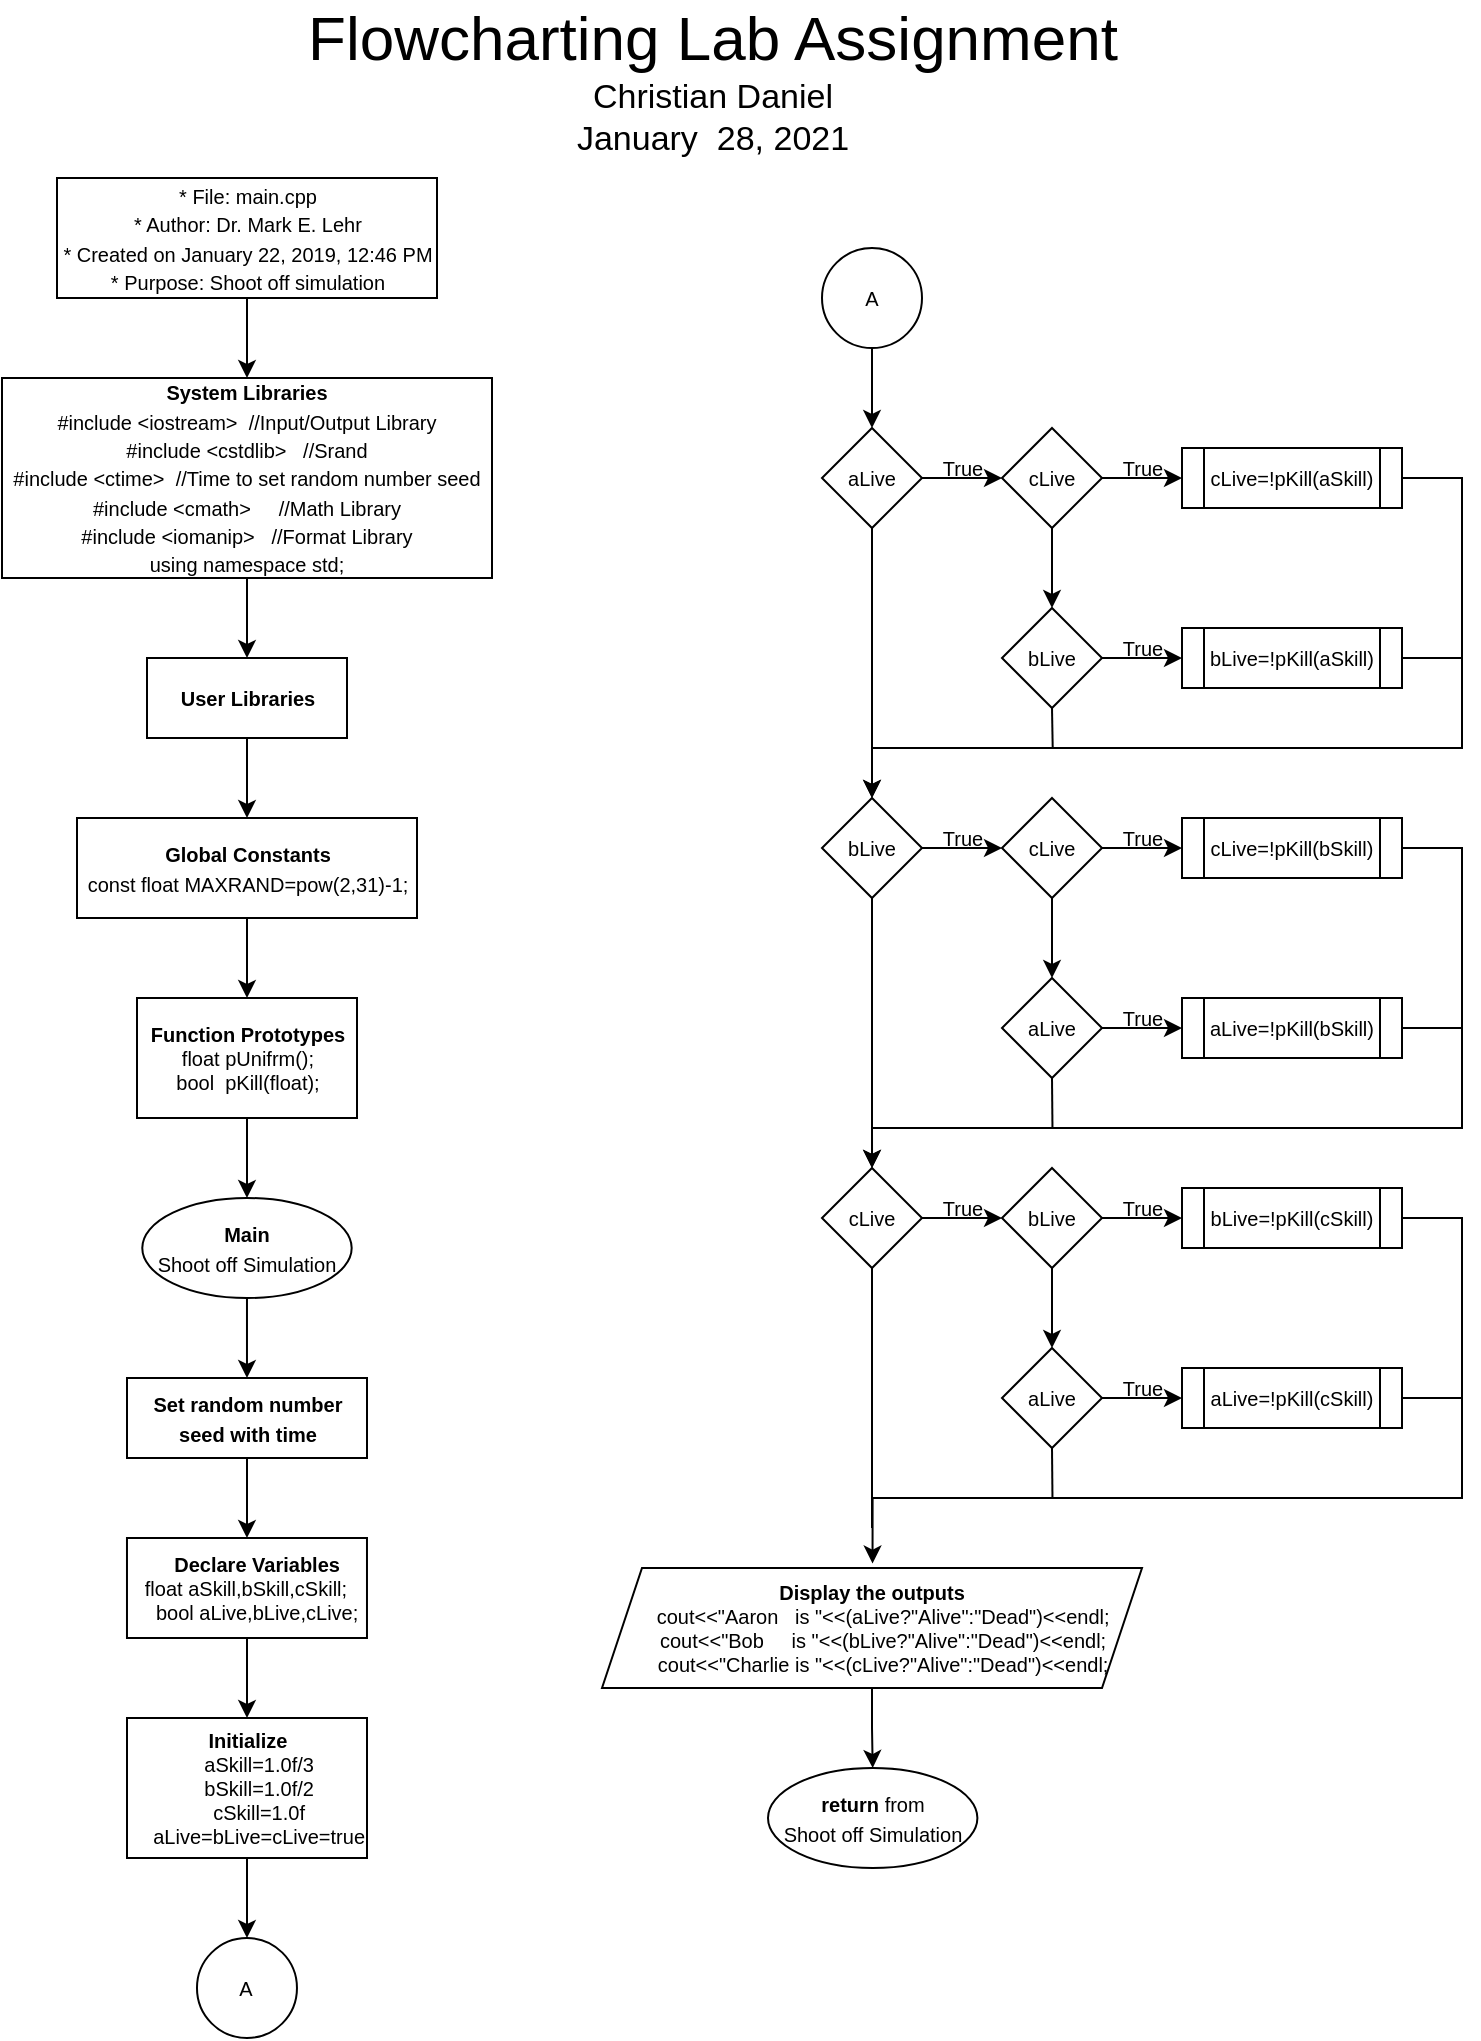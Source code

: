 <mxfile version="14.2.7" type="device"><diagram id="Jr7jVmDBhXuX7XzUZkqg" name="Page-1"><mxGraphModel dx="1848" dy="1092" grid="1" gridSize="10" guides="1" tooltips="1" connect="1" arrows="0" fold="1" page="1" pageScale="1" pageWidth="850" pageHeight="1100" math="0" shadow="0"><root><mxCell id="0"/><mxCell id="1" parent="0"/><mxCell id="pDzZOSUsldmG5h4pvqWL-9" style="edgeStyle=none;rounded=0;orthogonalLoop=1;jettySize=auto;html=1;exitX=0.5;exitY=1;exitDx=0;exitDy=0;entryX=0.5;entryY=0;entryDx=0;entryDy=0;" edge="1" parent="1" source="pDzZOSUsldmG5h4pvqWL-1" target="pDzZOSUsldmG5h4pvqWL-2"><mxGeometry relative="1" as="geometry"/></mxCell><mxCell id="pDzZOSUsldmG5h4pvqWL-1" value="&lt;font style=&quot;font-size: 10px&quot;&gt;* File: main.cpp&lt;br&gt;* Author: Dr. Mark E. Lehr &lt;br&gt;* Created on January 22, 2019, 12:46 PM &lt;br&gt;* Purpose: Shoot off simulation&lt;/font&gt;" style="rounded=0;whiteSpace=wrap;html=1;" vertex="1" parent="1"><mxGeometry x="97.5" y="120" width="190" height="60" as="geometry"/></mxCell><mxCell id="pDzZOSUsldmG5h4pvqWL-10" style="edgeStyle=none;rounded=0;orthogonalLoop=1;jettySize=auto;html=1;exitX=0.5;exitY=1;exitDx=0;exitDy=0;entryX=0.5;entryY=0;entryDx=0;entryDy=0;" edge="1" parent="1" source="pDzZOSUsldmG5h4pvqWL-2" target="pDzZOSUsldmG5h4pvqWL-3"><mxGeometry relative="1" as="geometry"/></mxCell><mxCell id="pDzZOSUsldmG5h4pvqWL-2" value="&lt;font style=&quot;font-size: 10px&quot;&gt;&lt;b&gt;System Libraries &lt;br&gt;&lt;/b&gt;#include &amp;lt;iostream&amp;gt;&amp;nbsp; //Input/Output Library &lt;br&gt;#include &amp;lt;cstdlib&amp;gt;&amp;nbsp; &amp;nbsp;//Srand &lt;br&gt;#include &amp;lt;ctime&amp;gt;&amp;nbsp; //Time to set random number seed &lt;br&gt;#include &amp;lt;cmath&amp;gt;&amp;nbsp; &amp;nbsp; &amp;nbsp;//Math Library &lt;br&gt;#include &amp;lt;iomanip&amp;gt;&amp;nbsp; &amp;nbsp;//Format Library &lt;br&gt;using namespace std;&lt;/font&gt;" style="rounded=0;whiteSpace=wrap;html=1;strokeColor=#000000;" vertex="1" parent="1"><mxGeometry x="70" y="220" width="245" height="100" as="geometry"/></mxCell><mxCell id="pDzZOSUsldmG5h4pvqWL-11" style="edgeStyle=none;rounded=0;orthogonalLoop=1;jettySize=auto;html=1;exitX=0.5;exitY=1;exitDx=0;exitDy=0;entryX=0.5;entryY=0;entryDx=0;entryDy=0;" edge="1" parent="1" source="pDzZOSUsldmG5h4pvqWL-3" target="pDzZOSUsldmG5h4pvqWL-4"><mxGeometry relative="1" as="geometry"/></mxCell><mxCell id="pDzZOSUsldmG5h4pvqWL-3" value="&lt;font size=&quot;1&quot;&gt;&lt;b&gt;User Libraries&lt;/b&gt;&lt;/font&gt;" style="rounded=0;whiteSpace=wrap;html=1;strokeColor=#000000;" vertex="1" parent="1"><mxGeometry x="142.5" y="360" width="100" height="40" as="geometry"/></mxCell><mxCell id="pDzZOSUsldmG5h4pvqWL-12" style="edgeStyle=none;rounded=0;orthogonalLoop=1;jettySize=auto;html=1;exitX=0.5;exitY=1;exitDx=0;exitDy=0;entryX=0.5;entryY=0;entryDx=0;entryDy=0;" edge="1" parent="1" source="pDzZOSUsldmG5h4pvqWL-4" target="pDzZOSUsldmG5h4pvqWL-5"><mxGeometry relative="1" as="geometry"/></mxCell><mxCell id="pDzZOSUsldmG5h4pvqWL-4" value="&lt;font style=&quot;font-size: 10px&quot;&gt;&lt;b&gt;Global Constants&lt;/b&gt;&lt;br&gt;const float MAXRAND=pow(2,31)-1;&lt;/font&gt;" style="rounded=0;whiteSpace=wrap;html=1;strokeColor=#000000;" vertex="1" parent="1"><mxGeometry x="107.5" y="440" width="170" height="50" as="geometry"/></mxCell><mxCell id="pDzZOSUsldmG5h4pvqWL-14" style="edgeStyle=none;rounded=0;orthogonalLoop=1;jettySize=auto;html=1;exitX=0.5;exitY=1;exitDx=0;exitDy=0;" edge="1" parent="1" source="pDzZOSUsldmG5h4pvqWL-5" target="pDzZOSUsldmG5h4pvqWL-13"><mxGeometry relative="1" as="geometry"/></mxCell><mxCell id="pDzZOSUsldmG5h4pvqWL-5" value="&lt;div style=&quot;font-size: 10px&quot;&gt;&lt;font style=&quot;font-size: 10px&quot;&gt;&lt;b&gt;Function Prototypes&lt;/b&gt;&lt;/font&gt;&lt;/div&gt;&lt;div style=&quot;font-size: 10px&quot;&gt;&lt;font style=&quot;font-size: 10px&quot;&gt;float pUnifrm();&lt;/font&gt;&lt;/div&gt;&lt;div style=&quot;font-size: 10px&quot;&gt;&lt;font style=&quot;font-size: 10px&quot;&gt;bool&amp;nbsp; pKill(float);&lt;/font&gt;&lt;/div&gt;" style="rounded=0;whiteSpace=wrap;html=1;strokeColor=#000000;" vertex="1" parent="1"><mxGeometry x="137.5" y="530" width="110" height="60" as="geometry"/></mxCell><mxCell id="pDzZOSUsldmG5h4pvqWL-16" style="edgeStyle=none;rounded=0;orthogonalLoop=1;jettySize=auto;html=1;exitX=0.5;exitY=1;exitDx=0;exitDy=0;" edge="1" parent="1" source="pDzZOSUsldmG5h4pvqWL-13" target="pDzZOSUsldmG5h4pvqWL-15"><mxGeometry relative="1" as="geometry"/></mxCell><mxCell id="pDzZOSUsldmG5h4pvqWL-13" value="&lt;font style=&quot;font-size: 10px&quot;&gt;&lt;b&gt;Main&lt;/b&gt;&lt;br&gt;Shoot off Simulation&lt;br&gt;&lt;/font&gt;" style="ellipse;whiteSpace=wrap;html=1;strokeColor=#000000;" vertex="1" parent="1"><mxGeometry x="140.14" y="630" width="104.7" height="50" as="geometry"/></mxCell><mxCell id="pDzZOSUsldmG5h4pvqWL-18" style="edgeStyle=none;rounded=0;orthogonalLoop=1;jettySize=auto;html=1;exitX=0.5;exitY=1;exitDx=0;exitDy=0;entryX=0.5;entryY=0;entryDx=0;entryDy=0;" edge="1" parent="1" source="pDzZOSUsldmG5h4pvqWL-15" target="pDzZOSUsldmG5h4pvqWL-17"><mxGeometry relative="1" as="geometry"/></mxCell><mxCell id="pDzZOSUsldmG5h4pvqWL-15" value="&lt;font style=&quot;font-size: 10px&quot;&gt;&lt;b&gt;Set random number seed with time&lt;/b&gt;&lt;/font&gt;" style="rounded=0;whiteSpace=wrap;html=1;strokeColor=#000000;" vertex="1" parent="1"><mxGeometry x="132.5" y="720" width="120" height="40" as="geometry"/></mxCell><mxCell id="pDzZOSUsldmG5h4pvqWL-20" style="edgeStyle=none;rounded=0;orthogonalLoop=1;jettySize=auto;html=1;exitX=0.5;exitY=1;exitDx=0;exitDy=0;entryX=0.5;entryY=0;entryDx=0;entryDy=0;" edge="1" parent="1" source="pDzZOSUsldmG5h4pvqWL-17" target="pDzZOSUsldmG5h4pvqWL-19"><mxGeometry relative="1" as="geometry"/></mxCell><mxCell id="pDzZOSUsldmG5h4pvqWL-17" value="&lt;div style=&quot;font-size: 10px&quot;&gt;&lt;font style=&quot;font-size: 10px&quot;&gt;&amp;nbsp; &amp;nbsp; &lt;b&gt;Declare Variables&lt;/b&gt;&lt;/font&gt;&lt;/div&gt;&lt;div style=&quot;font-size: 10px&quot;&gt;&lt;font style=&quot;font-size: 10px&quot;&gt;float aSkill,bSkill,cSkill;&lt;/font&gt;&lt;/div&gt;&lt;div style=&quot;font-size: 10px&quot;&gt;&lt;font style=&quot;font-size: 10px&quot;&gt;&amp;nbsp; &amp;nbsp; bool aLive,bLive,cLive;&lt;/font&gt;&lt;/div&gt;" style="rounded=0;whiteSpace=wrap;html=1;strokeColor=#000000;" vertex="1" parent="1"><mxGeometry x="132.49" y="800" width="120" height="50" as="geometry"/></mxCell><mxCell id="pDzZOSUsldmG5h4pvqWL-24" style="edgeStyle=none;rounded=0;orthogonalLoop=1;jettySize=auto;html=1;exitX=0.5;exitY=1;exitDx=0;exitDy=0;entryX=0.5;entryY=0;entryDx=0;entryDy=0;" edge="1" parent="1" source="pDzZOSUsldmG5h4pvqWL-19" target="pDzZOSUsldmG5h4pvqWL-23"><mxGeometry relative="1" as="geometry"/></mxCell><mxCell id="pDzZOSUsldmG5h4pvqWL-19" value="&lt;div style=&quot;font-size: 10px&quot;&gt;&lt;font style=&quot;font-size: 10px&quot;&gt;&lt;b&gt;Initialize&lt;/b&gt;&lt;/font&gt;&lt;/div&gt;&lt;div style=&quot;font-size: 10px&quot;&gt;&lt;font style=&quot;font-size: 10px&quot;&gt;&amp;nbsp; &amp;nbsp; aSkill=1.0f/3&lt;/font&gt;&lt;/div&gt;&lt;div style=&quot;font-size: 10px&quot;&gt;&lt;font style=&quot;font-size: 10px&quot;&gt;&amp;nbsp; &amp;nbsp; bSkill=1.0f/2&lt;/font&gt;&lt;/div&gt;&lt;div style=&quot;font-size: 10px&quot;&gt;&lt;font style=&quot;font-size: 10px&quot;&gt;&amp;nbsp; &amp;nbsp; cSkill=1.0f&lt;/font&gt;&lt;/div&gt;&lt;div style=&quot;font-size: 10px&quot;&gt;&lt;font style=&quot;font-size: 10px&quot;&gt;&amp;nbsp; &amp;nbsp; aLive=bLive=cLive=true&lt;/font&gt;&lt;/div&gt;" style="rounded=0;whiteSpace=wrap;html=1;strokeColor=#000000;" vertex="1" parent="1"><mxGeometry x="132.5" y="890" width="120" height="70" as="geometry"/></mxCell><mxCell id="pDzZOSUsldmG5h4pvqWL-23" value="&lt;font style=&quot;font-size: 10px&quot;&gt;A&lt;/font&gt;" style="ellipse;whiteSpace=wrap;html=1;aspect=fixed;strokeColor=#000000;" vertex="1" parent="1"><mxGeometry x="167.49" y="1000" width="50" height="50" as="geometry"/></mxCell><mxCell id="pDzZOSUsldmG5h4pvqWL-27" style="edgeStyle=none;rounded=0;orthogonalLoop=1;jettySize=auto;html=1;exitX=0.5;exitY=1;exitDx=0;exitDy=0;entryX=0.5;entryY=0;entryDx=0;entryDy=0;" edge="1" parent="1" source="pDzZOSUsldmG5h4pvqWL-25" target="pDzZOSUsldmG5h4pvqWL-26"><mxGeometry relative="1" as="geometry"/></mxCell><mxCell id="pDzZOSUsldmG5h4pvqWL-25" value="&lt;font style=&quot;font-size: 10px&quot;&gt;A&lt;/font&gt;" style="ellipse;whiteSpace=wrap;html=1;aspect=fixed;strokeColor=#000000;" vertex="1" parent="1"><mxGeometry x="480" y="155" width="50" height="50" as="geometry"/></mxCell><mxCell id="pDzZOSUsldmG5h4pvqWL-32" style="edgeStyle=none;rounded=0;orthogonalLoop=1;jettySize=auto;html=1;exitX=0.5;exitY=1;exitDx=0;exitDy=0;" edge="1" parent="1" source="pDzZOSUsldmG5h4pvqWL-26" target="pDzZOSUsldmG5h4pvqWL-30"><mxGeometry relative="1" as="geometry"><mxPoint x="480" y="425" as="targetPoint"/><Array as="points"><mxPoint x="505" y="405"/></Array></mxGeometry></mxCell><mxCell id="pDzZOSUsldmG5h4pvqWL-34" style="edgeStyle=none;rounded=0;orthogonalLoop=1;jettySize=auto;html=1;exitX=1;exitY=0.5;exitDx=0;exitDy=0;" edge="1" parent="1" source="pDzZOSUsldmG5h4pvqWL-26" target="pDzZOSUsldmG5h4pvqWL-29"><mxGeometry relative="1" as="geometry"/></mxCell><mxCell id="pDzZOSUsldmG5h4pvqWL-26" value="&lt;font style=&quot;font-size: 10px&quot;&gt;aLive&lt;/font&gt;" style="rhombus;whiteSpace=wrap;html=1;strokeColor=#000000;" vertex="1" parent="1"><mxGeometry x="480" y="245" width="50" height="50" as="geometry"/></mxCell><mxCell id="pDzZOSUsldmG5h4pvqWL-41" style="edgeStyle=orthogonalEdgeStyle;rounded=0;orthogonalLoop=1;jettySize=auto;html=1;entryX=0.5;entryY=0;entryDx=0;entryDy=0;exitX=1;exitY=0.5;exitDx=0;exitDy=0;" edge="1" parent="1" source="pDzZOSUsldmG5h4pvqWL-62" target="pDzZOSUsldmG5h4pvqWL-30"><mxGeometry relative="1" as="geometry"><mxPoint x="790" y="405" as="targetPoint"/><mxPoint x="780" y="270" as="sourcePoint"/><Array as="points"><mxPoint x="800" y="270"/><mxPoint x="800" y="405"/><mxPoint x="505" y="405"/></Array></mxGeometry></mxCell><mxCell id="pDzZOSUsldmG5h4pvqWL-35" style="edgeStyle=none;rounded=0;orthogonalLoop=1;jettySize=auto;html=1;exitX=1;exitY=0.5;exitDx=0;exitDy=0;" edge="1" parent="1" source="pDzZOSUsldmG5h4pvqWL-29"><mxGeometry relative="1" as="geometry"><mxPoint x="660" y="270" as="targetPoint"/></mxGeometry></mxCell><mxCell id="pDzZOSUsldmG5h4pvqWL-37" style="edgeStyle=none;rounded=0;orthogonalLoop=1;jettySize=auto;html=1;exitX=0.5;exitY=1;exitDx=0;exitDy=0;entryX=0.5;entryY=0;entryDx=0;entryDy=0;" edge="1" parent="1" source="pDzZOSUsldmG5h4pvqWL-29" target="pDzZOSUsldmG5h4pvqWL-36"><mxGeometry relative="1" as="geometry"/></mxCell><mxCell id="pDzZOSUsldmG5h4pvqWL-29" value="&lt;font style=&quot;font-size: 10px&quot;&gt;cLive&lt;/font&gt;" style="rhombus;whiteSpace=wrap;html=1;strokeColor=#000000;" vertex="1" parent="1"><mxGeometry x="570" y="245" width="50" height="50" as="geometry"/></mxCell><mxCell id="pDzZOSUsldmG5h4pvqWL-33" style="edgeStyle=none;rounded=0;orthogonalLoop=1;jettySize=auto;html=1;exitX=0.5;exitY=1;exitDx=0;exitDy=0;" edge="1" parent="1" source="pDzZOSUsldmG5h4pvqWL-30" target="pDzZOSUsldmG5h4pvqWL-31"><mxGeometry relative="1" as="geometry"/></mxCell><mxCell id="pDzZOSUsldmG5h4pvqWL-60" style="edgeStyle=orthogonalEdgeStyle;rounded=0;orthogonalLoop=1;jettySize=auto;html=1;exitX=1;exitY=0.5;exitDx=0;exitDy=0;entryX=0;entryY=0.5;entryDx=0;entryDy=0;endArrow=classic;endFill=1;strokeColor=#000000;" edge="1" parent="1" source="pDzZOSUsldmG5h4pvqWL-30" target="pDzZOSUsldmG5h4pvqWL-52"><mxGeometry relative="1" as="geometry"/></mxCell><mxCell id="pDzZOSUsldmG5h4pvqWL-30" value="&lt;font style=&quot;font-size: 10px&quot;&gt;bLive&lt;/font&gt;" style="rhombus;whiteSpace=wrap;html=1;strokeColor=#000000;" vertex="1" parent="1"><mxGeometry x="480" y="430" width="50" height="50" as="geometry"/></mxCell><mxCell id="pDzZOSUsldmG5h4pvqWL-86" style="edgeStyle=orthogonalEdgeStyle;rounded=0;orthogonalLoop=1;jettySize=auto;html=1;exitX=1;exitY=0.5;exitDx=0;exitDy=0;entryX=0;entryY=0.5;entryDx=0;entryDy=0;endArrow=classic;endFill=1;strokeColor=#000000;" edge="1" parent="1" source="pDzZOSUsldmG5h4pvqWL-31" target="pDzZOSUsldmG5h4pvqWL-75"><mxGeometry relative="1" as="geometry"/></mxCell><mxCell id="pDzZOSUsldmG5h4pvqWL-87" style="edgeStyle=orthogonalEdgeStyle;rounded=0;orthogonalLoop=1;jettySize=auto;html=1;exitX=0.5;exitY=1;exitDx=0;exitDy=0;endArrow=none;endFill=0;strokeColor=#000000;" edge="1" parent="1" source="pDzZOSUsldmG5h4pvqWL-31"><mxGeometry relative="1" as="geometry"><mxPoint x="505" y="795" as="targetPoint"/></mxGeometry></mxCell><mxCell id="pDzZOSUsldmG5h4pvqWL-31" value="&lt;font style=&quot;font-size: 10px&quot;&gt;cLive&lt;/font&gt;" style="rhombus;whiteSpace=wrap;html=1;strokeColor=#000000;" vertex="1" parent="1"><mxGeometry x="480" y="615" width="50" height="50" as="geometry"/></mxCell><mxCell id="pDzZOSUsldmG5h4pvqWL-63" style="edgeStyle=orthogonalEdgeStyle;rounded=0;orthogonalLoop=1;jettySize=auto;html=1;exitX=1;exitY=0.5;exitDx=0;exitDy=0;entryX=0;entryY=0.5;entryDx=0;entryDy=0;endArrow=classic;endFill=1;strokeColor=#000000;" edge="1" parent="1" source="pDzZOSUsldmG5h4pvqWL-36" target="pDzZOSUsldmG5h4pvqWL-61"><mxGeometry relative="1" as="geometry"/></mxCell><mxCell id="pDzZOSUsldmG5h4pvqWL-68" style="edgeStyle=orthogonalEdgeStyle;rounded=0;orthogonalLoop=1;jettySize=auto;html=1;exitX=0.5;exitY=1;exitDx=0;exitDy=0;endArrow=none;endFill=0;strokeColor=#000000;" edge="1" parent="1" source="pDzZOSUsldmG5h4pvqWL-36"><mxGeometry relative="1" as="geometry"><mxPoint x="595.353" y="405" as="targetPoint"/></mxGeometry></mxCell><mxCell id="pDzZOSUsldmG5h4pvqWL-36" value="&lt;font style=&quot;font-size: 10px&quot;&gt;bLive&lt;/font&gt;" style="rhombus;whiteSpace=wrap;html=1;strokeColor=#000000;" vertex="1" parent="1"><mxGeometry x="570" y="335" width="50" height="50" as="geometry"/></mxCell><mxCell id="pDzZOSUsldmG5h4pvqWL-45" value="&lt;font style=&quot;font-size: 10px&quot;&gt;True&lt;/font&gt;" style="text;html=1;align=center;verticalAlign=middle;resizable=0;points=[];autosize=1;" vertex="1" parent="1"><mxGeometry x="530" y="255" width="40" height="20" as="geometry"/></mxCell><mxCell id="pDzZOSUsldmG5h4pvqWL-46" value="&lt;font style=&quot;font-size: 10px&quot;&gt;True&lt;/font&gt;" style="text;html=1;align=center;verticalAlign=middle;resizable=0;points=[];autosize=1;" vertex="1" parent="1"><mxGeometry x="620" y="255" width="40" height="20" as="geometry"/></mxCell><mxCell id="pDzZOSUsldmG5h4pvqWL-47" value="&lt;font style=&quot;font-size: 10px&quot;&gt;True&lt;/font&gt;" style="text;html=1;align=center;verticalAlign=middle;resizable=0;points=[];autosize=1;" vertex="1" parent="1"><mxGeometry x="620" y="345" width="40" height="20" as="geometry"/></mxCell><mxCell id="pDzZOSUsldmG5h4pvqWL-50" style="edgeStyle=none;rounded=0;orthogonalLoop=1;jettySize=auto;html=1;exitX=1;exitY=0.5;exitDx=0;exitDy=0;" edge="1" source="pDzZOSUsldmG5h4pvqWL-52" parent="1"><mxGeometry relative="1" as="geometry"><mxPoint x="660" y="455.0" as="targetPoint"/></mxGeometry></mxCell><mxCell id="pDzZOSUsldmG5h4pvqWL-51" style="edgeStyle=none;rounded=0;orthogonalLoop=1;jettySize=auto;html=1;exitX=0.5;exitY=1;exitDx=0;exitDy=0;entryX=0.5;entryY=0;entryDx=0;entryDy=0;" edge="1" source="pDzZOSUsldmG5h4pvqWL-52" target="pDzZOSUsldmG5h4pvqWL-54" parent="1"><mxGeometry relative="1" as="geometry"/></mxCell><mxCell id="pDzZOSUsldmG5h4pvqWL-52" value="&lt;font style=&quot;font-size: 10px&quot;&gt;cLive&lt;/font&gt;" style="rhombus;whiteSpace=wrap;html=1;strokeColor=#000000;" vertex="1" parent="1"><mxGeometry x="570" y="430" width="50" height="50" as="geometry"/></mxCell><mxCell id="pDzZOSUsldmG5h4pvqWL-53" style="edgeStyle=orthogonalEdgeStyle;rounded=0;orthogonalLoop=1;jettySize=auto;html=1;exitX=1;exitY=0.5;exitDx=0;exitDy=0;entryX=0;entryY=0.5;entryDx=0;entryDy=0;" edge="1" source="pDzZOSUsldmG5h4pvqWL-54" parent="1"><mxGeometry relative="1" as="geometry"><mxPoint x="660" y="545.0" as="targetPoint"/></mxGeometry></mxCell><mxCell id="pDzZOSUsldmG5h4pvqWL-69" style="edgeStyle=orthogonalEdgeStyle;rounded=0;orthogonalLoop=1;jettySize=auto;html=1;exitX=0.5;exitY=1;exitDx=0;exitDy=0;endArrow=none;endFill=0;strokeColor=#000000;" edge="1" parent="1" source="pDzZOSUsldmG5h4pvqWL-54"><mxGeometry relative="1" as="geometry"><mxPoint x="595.238" y="595" as="targetPoint"/></mxGeometry></mxCell><mxCell id="pDzZOSUsldmG5h4pvqWL-54" value="&lt;font style=&quot;font-size: 10px&quot;&gt;aLive&lt;/font&gt;" style="rhombus;whiteSpace=wrap;html=1;strokeColor=#000000;" vertex="1" parent="1"><mxGeometry x="570" y="520" width="50" height="50" as="geometry"/></mxCell><mxCell id="pDzZOSUsldmG5h4pvqWL-55" style="edgeStyle=orthogonalEdgeStyle;rounded=0;orthogonalLoop=1;jettySize=auto;html=1;exitX=1;exitY=0.5;exitDx=0;exitDy=0;endArrow=none;endFill=0;" edge="1" parent="1"><mxGeometry relative="1" as="geometry"><mxPoint x="780" y="545.069" as="targetPoint"/><mxPoint x="750" y="545.0" as="sourcePoint"/></mxGeometry></mxCell><mxCell id="pDzZOSUsldmG5h4pvqWL-57" value="&lt;font style=&quot;font-size: 10px&quot;&gt;True&lt;/font&gt;" style="text;html=1;align=center;verticalAlign=middle;resizable=0;points=[];autosize=1;" vertex="1" parent="1"><mxGeometry x="620" y="440" width="40" height="20" as="geometry"/></mxCell><mxCell id="pDzZOSUsldmG5h4pvqWL-58" value="&lt;font style=&quot;font-size: 10px&quot;&gt;True&lt;/font&gt;" style="text;html=1;align=center;verticalAlign=middle;resizable=0;points=[];autosize=1;" vertex="1" parent="1"><mxGeometry x="620" y="530" width="40" height="20" as="geometry"/></mxCell><mxCell id="pDzZOSUsldmG5h4pvqWL-59" style="edgeStyle=orthogonalEdgeStyle;rounded=0;orthogonalLoop=1;jettySize=auto;html=1;" edge="1" parent="1"><mxGeometry relative="1" as="geometry"><mxPoint x="505.03" y="615" as="targetPoint"/><mxPoint x="750.03" y="460" as="sourcePoint"/><Array as="points"><mxPoint x="750" y="455"/><mxPoint x="800" y="455"/><mxPoint x="800" y="595"/><mxPoint x="505" y="595"/></Array></mxGeometry></mxCell><mxCell id="pDzZOSUsldmG5h4pvqWL-64" style="edgeStyle=orthogonalEdgeStyle;rounded=0;orthogonalLoop=1;jettySize=auto;html=1;exitX=1;exitY=0.5;exitDx=0;exitDy=0;endArrow=none;endFill=0;strokeColor=#000000;" edge="1" parent="1" source="pDzZOSUsldmG5h4pvqWL-61"><mxGeometry relative="1" as="geometry"><mxPoint x="800" y="360.069" as="targetPoint"/></mxGeometry></mxCell><mxCell id="pDzZOSUsldmG5h4pvqWL-61" value="&lt;span style=&quot;font-size: 10px&quot;&gt;bLive=!pKill(aSkill)&lt;/span&gt;" style="shape=process;whiteSpace=wrap;html=1;backgroundOutline=1;strokeColor=#000000;" vertex="1" parent="1"><mxGeometry x="660" y="345" width="110" height="30" as="geometry"/></mxCell><mxCell id="pDzZOSUsldmG5h4pvqWL-62" value="&lt;span style=&quot;font-size: 10px&quot;&gt;cLive=!pKill(aSkill)&lt;/span&gt;" style="shape=process;whiteSpace=wrap;html=1;backgroundOutline=1;strokeColor=#000000;" vertex="1" parent="1"><mxGeometry x="660" y="255" width="110" height="30" as="geometry"/></mxCell><mxCell id="pDzZOSUsldmG5h4pvqWL-65" style="edgeStyle=orthogonalEdgeStyle;rounded=0;orthogonalLoop=1;jettySize=auto;html=1;exitX=1;exitY=0.5;exitDx=0;exitDy=0;endArrow=none;endFill=0;strokeColor=#000000;" edge="1" source="pDzZOSUsldmG5h4pvqWL-66" parent="1"><mxGeometry relative="1" as="geometry"><mxPoint x="800" y="545.069" as="targetPoint"/></mxGeometry></mxCell><mxCell id="pDzZOSUsldmG5h4pvqWL-66" value="&lt;span style=&quot;font-size: 10px&quot;&gt;aLive=!pKill(bSkill)&lt;/span&gt;" style="shape=process;whiteSpace=wrap;html=1;backgroundOutline=1;strokeColor=#000000;" vertex="1" parent="1"><mxGeometry x="660" y="530" width="110" height="30" as="geometry"/></mxCell><mxCell id="pDzZOSUsldmG5h4pvqWL-67" value="&lt;span style=&quot;font-size: 10px&quot;&gt;cLive=!pKill(bSkill)&lt;/span&gt;" style="shape=process;whiteSpace=wrap;html=1;backgroundOutline=1;strokeColor=#000000;" vertex="1" parent="1"><mxGeometry x="660" y="440" width="110" height="30" as="geometry"/></mxCell><mxCell id="pDzZOSUsldmG5h4pvqWL-73" style="edgeStyle=none;rounded=0;orthogonalLoop=1;jettySize=auto;html=1;exitX=1;exitY=0.5;exitDx=0;exitDy=0;" edge="1" source="pDzZOSUsldmG5h4pvqWL-75" parent="1"><mxGeometry relative="1" as="geometry"><mxPoint x="660" y="640.0" as="targetPoint"/></mxGeometry></mxCell><mxCell id="pDzZOSUsldmG5h4pvqWL-74" style="edgeStyle=none;rounded=0;orthogonalLoop=1;jettySize=auto;html=1;exitX=0.5;exitY=1;exitDx=0;exitDy=0;entryX=0.5;entryY=0;entryDx=0;entryDy=0;" edge="1" source="pDzZOSUsldmG5h4pvqWL-75" target="pDzZOSUsldmG5h4pvqWL-78" parent="1"><mxGeometry relative="1" as="geometry"/></mxCell><mxCell id="pDzZOSUsldmG5h4pvqWL-75" value="&lt;font style=&quot;font-size: 10px&quot;&gt;bLive&lt;/font&gt;" style="rhombus;whiteSpace=wrap;html=1;strokeColor=#000000;" vertex="1" parent="1"><mxGeometry x="570" y="615" width="50" height="50" as="geometry"/></mxCell><mxCell id="pDzZOSUsldmG5h4pvqWL-76" style="edgeStyle=orthogonalEdgeStyle;rounded=0;orthogonalLoop=1;jettySize=auto;html=1;exitX=1;exitY=0.5;exitDx=0;exitDy=0;entryX=0;entryY=0.5;entryDx=0;entryDy=0;" edge="1" source="pDzZOSUsldmG5h4pvqWL-78" parent="1"><mxGeometry relative="1" as="geometry"><mxPoint x="660" y="730.0" as="targetPoint"/></mxGeometry></mxCell><mxCell id="pDzZOSUsldmG5h4pvqWL-77" style="edgeStyle=orthogonalEdgeStyle;rounded=0;orthogonalLoop=1;jettySize=auto;html=1;exitX=0.5;exitY=1;exitDx=0;exitDy=0;endArrow=none;endFill=0;strokeColor=#000000;" edge="1" source="pDzZOSUsldmG5h4pvqWL-78" parent="1"><mxGeometry relative="1" as="geometry"><mxPoint x="595.238" y="780" as="targetPoint"/></mxGeometry></mxCell><mxCell id="pDzZOSUsldmG5h4pvqWL-78" value="&lt;font style=&quot;font-size: 10px&quot;&gt;aLive&lt;/font&gt;" style="rhombus;whiteSpace=wrap;html=1;strokeColor=#000000;" vertex="1" parent="1"><mxGeometry x="570" y="705" width="50" height="50" as="geometry"/></mxCell><mxCell id="pDzZOSUsldmG5h4pvqWL-79" style="edgeStyle=orthogonalEdgeStyle;rounded=0;orthogonalLoop=1;jettySize=auto;html=1;exitX=1;exitY=0.5;exitDx=0;exitDy=0;endArrow=none;endFill=0;" edge="1" parent="1"><mxGeometry relative="1" as="geometry"><mxPoint x="780" y="730.069" as="targetPoint"/><mxPoint x="750" y="730.0" as="sourcePoint"/></mxGeometry></mxCell><mxCell id="pDzZOSUsldmG5h4pvqWL-80" value="&lt;font style=&quot;font-size: 10px&quot;&gt;True&lt;/font&gt;" style="text;html=1;align=center;verticalAlign=middle;resizable=0;points=[];autosize=1;" vertex="1" parent="1"><mxGeometry x="620" y="625" width="40" height="20" as="geometry"/></mxCell><mxCell id="pDzZOSUsldmG5h4pvqWL-81" value="&lt;font style=&quot;font-size: 10px&quot;&gt;True&lt;/font&gt;" style="text;html=1;align=center;verticalAlign=middle;resizable=0;points=[];autosize=1;" vertex="1" parent="1"><mxGeometry x="620" y="715" width="40" height="20" as="geometry"/></mxCell><mxCell id="pDzZOSUsldmG5h4pvqWL-82" style="edgeStyle=orthogonalEdgeStyle;rounded=0;orthogonalLoop=1;jettySize=auto;html=1;entryX=0.501;entryY=-0.037;entryDx=0;entryDy=0;entryPerimeter=0;" edge="1" parent="1" target="pDzZOSUsldmG5h4pvqWL-88"><mxGeometry relative="1" as="geometry"><mxPoint x="505.03" y="800" as="targetPoint"/><mxPoint x="750.03" y="645" as="sourcePoint"/><Array as="points"><mxPoint x="750" y="640"/><mxPoint x="800" y="640"/><mxPoint x="800" y="780"/><mxPoint x="505" y="780"/></Array></mxGeometry></mxCell><mxCell id="pDzZOSUsldmG5h4pvqWL-83" style="edgeStyle=orthogonalEdgeStyle;rounded=0;orthogonalLoop=1;jettySize=auto;html=1;exitX=1;exitY=0.5;exitDx=0;exitDy=0;endArrow=none;endFill=0;strokeColor=#000000;" edge="1" source="pDzZOSUsldmG5h4pvqWL-84" parent="1"><mxGeometry relative="1" as="geometry"><mxPoint x="800" y="730.069" as="targetPoint"/></mxGeometry></mxCell><mxCell id="pDzZOSUsldmG5h4pvqWL-84" value="&lt;span style=&quot;font-size: 10px&quot;&gt;aLive=!pKill(cSkill)&lt;/span&gt;" style="shape=process;whiteSpace=wrap;html=1;backgroundOutline=1;strokeColor=#000000;" vertex="1" parent="1"><mxGeometry x="660" y="715" width="110" height="30" as="geometry"/></mxCell><mxCell id="pDzZOSUsldmG5h4pvqWL-85" value="&lt;span style=&quot;font-size: 10px&quot;&gt;bLive=!pKill(cSkill)&lt;/span&gt;" style="shape=process;whiteSpace=wrap;html=1;backgroundOutline=1;strokeColor=#000000;" vertex="1" parent="1"><mxGeometry x="660" y="625" width="110" height="30" as="geometry"/></mxCell><mxCell id="pDzZOSUsldmG5h4pvqWL-91" style="edgeStyle=orthogonalEdgeStyle;rounded=0;orthogonalLoop=1;jettySize=auto;html=1;exitX=0.5;exitY=1;exitDx=0;exitDy=0;entryX=0.5;entryY=0;entryDx=0;entryDy=0;endArrow=classic;endFill=1;strokeColor=#000000;" edge="1" parent="1" source="pDzZOSUsldmG5h4pvqWL-88" target="pDzZOSUsldmG5h4pvqWL-90"><mxGeometry relative="1" as="geometry"/></mxCell><mxCell id="pDzZOSUsldmG5h4pvqWL-88" value="&lt;div style=&quot;font-size: 10px&quot;&gt;&lt;font style=&quot;font-size: 10px&quot;&gt;&lt;b&gt;Display the outputs&lt;/b&gt;&lt;/font&gt;&lt;/div&gt;&lt;div style=&quot;font-size: 10px&quot;&gt;&lt;font style=&quot;font-size: 10px&quot;&gt;&amp;nbsp; &amp;nbsp; cout&amp;lt;&amp;lt;&quot;Aaron&amp;nbsp; &amp;nbsp;is &quot;&amp;lt;&amp;lt;(aLive?&quot;Alive&quot;:&quot;Dead&quot;)&amp;lt;&amp;lt;endl;&lt;/font&gt;&lt;/div&gt;&lt;div style=&quot;font-size: 10px&quot;&gt;&lt;font style=&quot;font-size: 10px&quot;&gt;&amp;nbsp; &amp;nbsp; cout&amp;lt;&amp;lt;&quot;Bob&amp;nbsp; &amp;nbsp; &amp;nbsp;is &quot;&amp;lt;&amp;lt;(bLive?&quot;Alive&quot;:&quot;Dead&quot;)&amp;lt;&amp;lt;endl;&lt;/font&gt;&lt;/div&gt;&lt;div style=&quot;font-size: 10px&quot;&gt;&lt;font style=&quot;font-size: 10px&quot;&gt;&amp;nbsp; &amp;nbsp; cout&amp;lt;&amp;lt;&quot;Charlie is &quot;&amp;lt;&amp;lt;(cLive?&quot;Alive&quot;:&quot;Dead&quot;)&amp;lt;&amp;lt;endl;&lt;/font&gt;&lt;/div&gt;" style="shape=parallelogram;perimeter=parallelogramPerimeter;whiteSpace=wrap;html=1;fixedSize=1;strokeColor=#000000;" vertex="1" parent="1"><mxGeometry x="370" y="815" width="270" height="60" as="geometry"/></mxCell><mxCell id="pDzZOSUsldmG5h4pvqWL-90" value="&lt;font style=&quot;font-size: 10px&quot;&gt;&lt;b&gt;return&lt;/b&gt; from&lt;br&gt;Shoot off Simulation&lt;br&gt;&lt;/font&gt;" style="ellipse;whiteSpace=wrap;html=1;strokeColor=#000000;" vertex="1" parent="1"><mxGeometry x="453" y="915" width="104.7" height="50" as="geometry"/></mxCell><mxCell id="pDzZOSUsldmG5h4pvqWL-92" value="&lt;font style=&quot;font-size: 31px&quot;&gt;Flowcharting Lab Assignment&lt;/font&gt;" style="text;html=1;align=center;verticalAlign=middle;resizable=0;points=[];autosize=1;" vertex="1" parent="1"><mxGeometry x="215" y="40" width="420" height="20" as="geometry"/></mxCell><mxCell id="pDzZOSUsldmG5h4pvqWL-93" value="&lt;font style=&quot;font-size: 17px&quot;&gt;Christian Daniel&lt;br&gt;January&amp;nbsp; 28, 2021&lt;/font&gt;" style="text;html=1;align=center;verticalAlign=middle;resizable=0;points=[];autosize=1;" vertex="1" parent="1"><mxGeometry x="350" y="70" width="150" height="40" as="geometry"/></mxCell><mxCell id="pDzZOSUsldmG5h4pvqWL-94" value="&lt;font style=&quot;font-size: 10px&quot;&gt;True&lt;/font&gt;" style="text;html=1;align=center;verticalAlign=middle;resizable=0;points=[];autosize=1;" vertex="1" parent="1"><mxGeometry x="530" y="440" width="40" height="20" as="geometry"/></mxCell><mxCell id="pDzZOSUsldmG5h4pvqWL-95" value="&lt;font style=&quot;font-size: 10px&quot;&gt;True&lt;/font&gt;" style="text;html=1;align=center;verticalAlign=middle;resizable=0;points=[];autosize=1;" vertex="1" parent="1"><mxGeometry x="530" y="625" width="40" height="20" as="geometry"/></mxCell></root></mxGraphModel></diagram></mxfile>